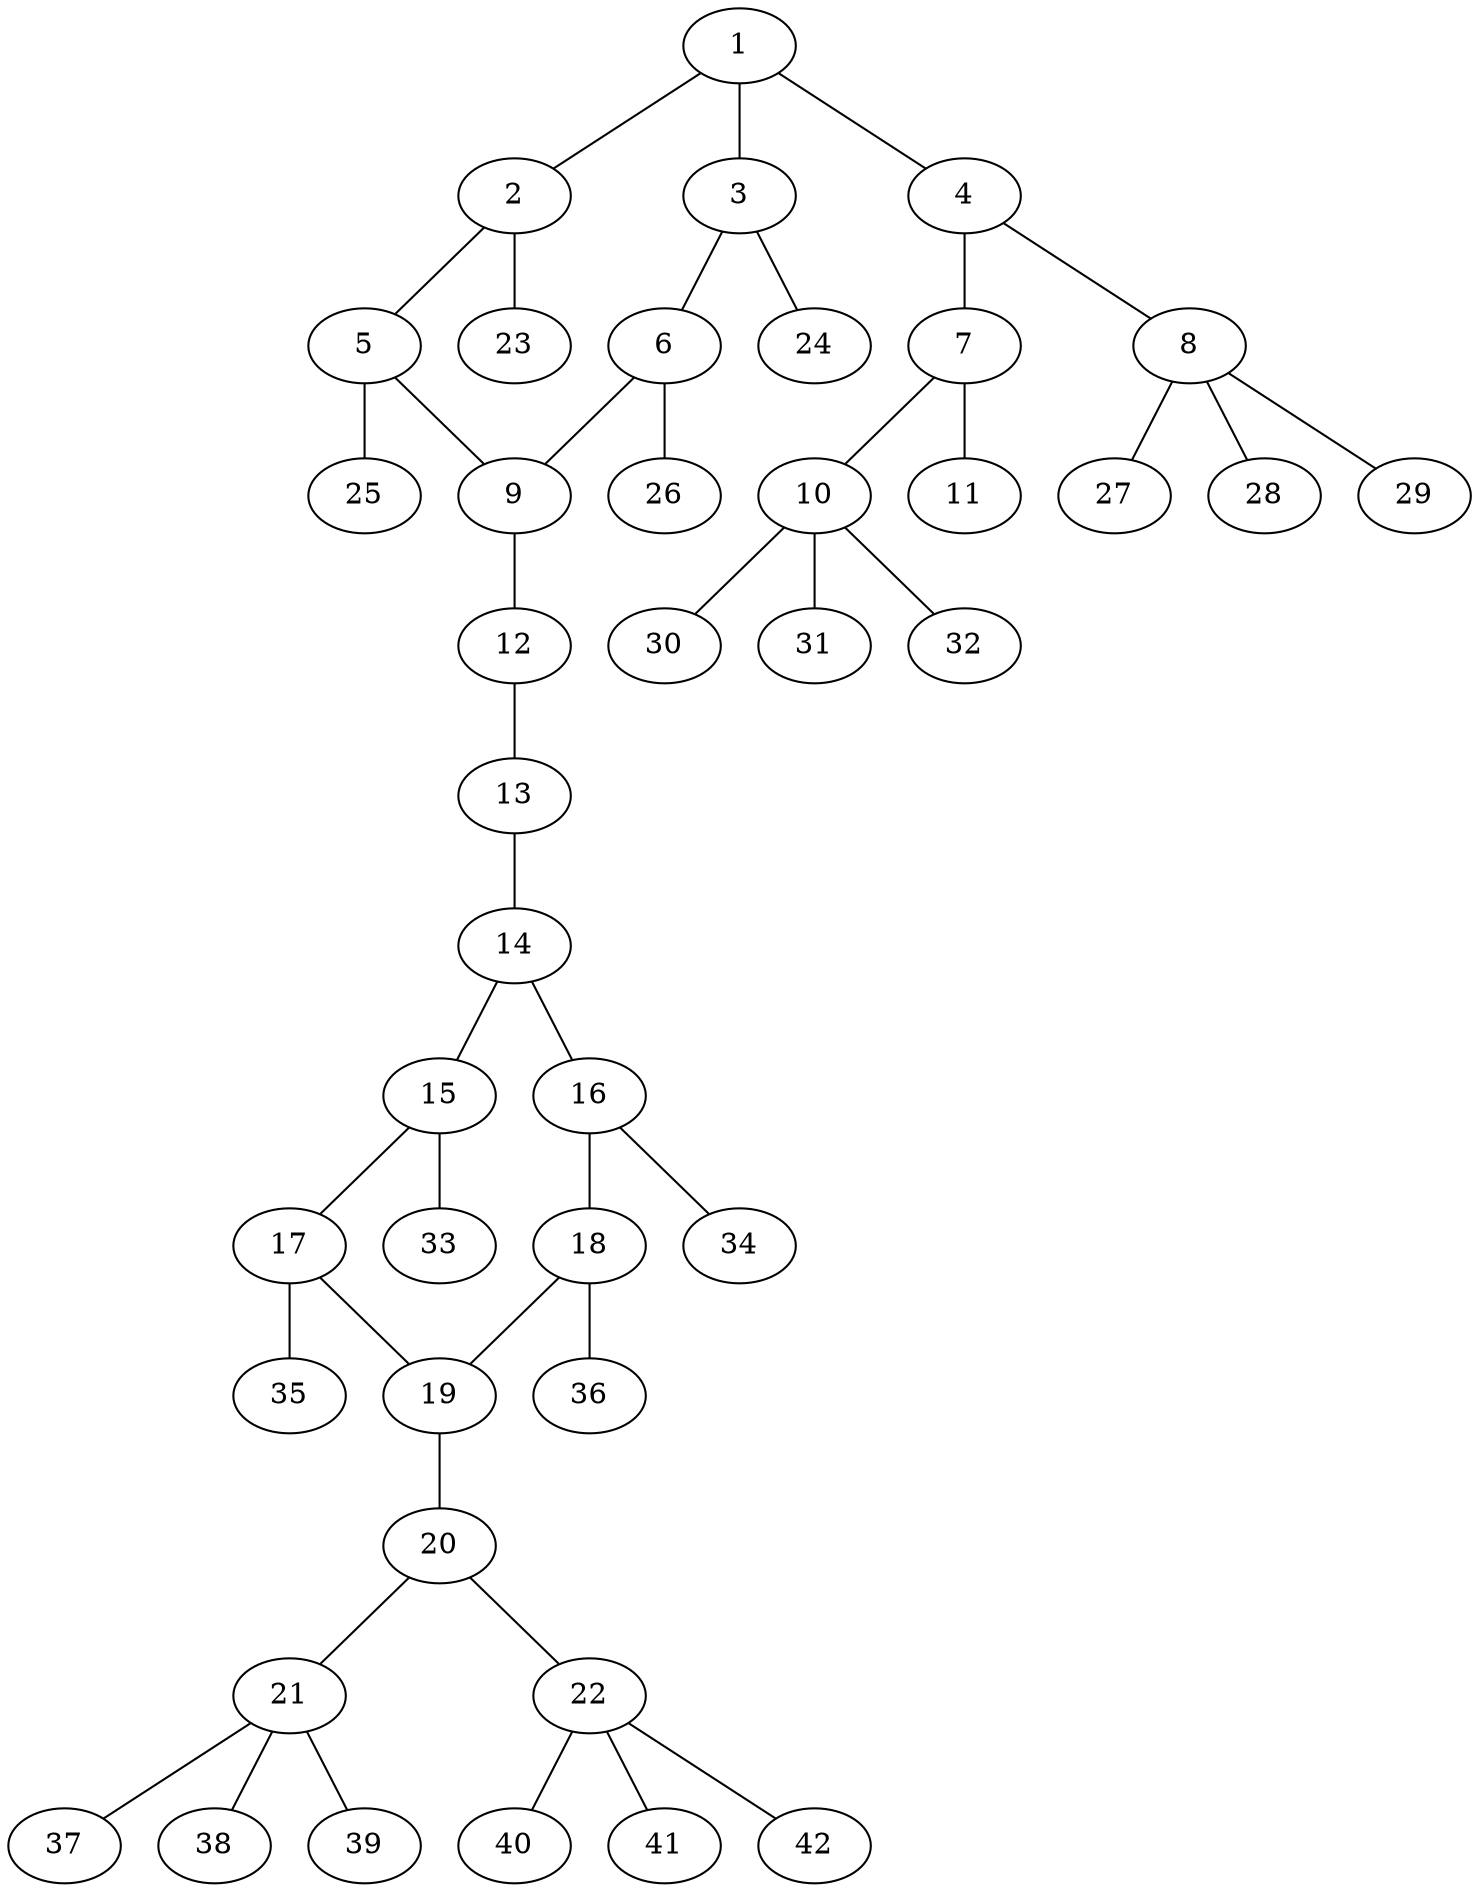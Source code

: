 graph molecule_1159 {
	1	 [chem=C];
	2	 [chem=C];
	1 -- 2	 [valence=1];
	3	 [chem=C];
	1 -- 3	 [valence=2];
	4	 [chem=N];
	1 -- 4	 [valence=1];
	5	 [chem=C];
	2 -- 5	 [valence=2];
	23	 [chem=H];
	2 -- 23	 [valence=1];
	6	 [chem=C];
	3 -- 6	 [valence=1];
	24	 [chem=H];
	3 -- 24	 [valence=1];
	7	 [chem=C];
	4 -- 7	 [valence=1];
	8	 [chem=C];
	4 -- 8	 [valence=1];
	9	 [chem=C];
	5 -- 9	 [valence=1];
	25	 [chem=H];
	5 -- 25	 [valence=1];
	6 -- 9	 [valence=2];
	26	 [chem=H];
	6 -- 26	 [valence=1];
	10	 [chem=C];
	7 -- 10	 [valence=1];
	11	 [chem=O];
	7 -- 11	 [valence=2];
	27	 [chem=H];
	8 -- 27	 [valence=1];
	28	 [chem=H];
	8 -- 28	 [valence=1];
	29	 [chem=H];
	8 -- 29	 [valence=1];
	12	 [chem=N];
	9 -- 12	 [valence=1];
	30	 [chem=H];
	10 -- 30	 [valence=1];
	31	 [chem=H];
	10 -- 31	 [valence=1];
	32	 [chem=H];
	10 -- 32	 [valence=1];
	13	 [chem=N];
	12 -- 13	 [valence=2];
	14	 [chem=C];
	13 -- 14	 [valence=1];
	15	 [chem=C];
	14 -- 15	 [valence=2];
	16	 [chem=C];
	14 -- 16	 [valence=1];
	17	 [chem=C];
	15 -- 17	 [valence=1];
	33	 [chem=H];
	15 -- 33	 [valence=1];
	18	 [chem=C];
	16 -- 18	 [valence=2];
	34	 [chem=H];
	16 -- 34	 [valence=1];
	19	 [chem=C];
	17 -- 19	 [valence=2];
	35	 [chem=H];
	17 -- 35	 [valence=1];
	18 -- 19	 [valence=1];
	36	 [chem=H];
	18 -- 36	 [valence=1];
	20	 [chem=N];
	19 -- 20	 [valence=1];
	21	 [chem=C];
	20 -- 21	 [valence=1];
	22	 [chem=C];
	20 -- 22	 [valence=1];
	37	 [chem=H];
	21 -- 37	 [valence=1];
	38	 [chem=H];
	21 -- 38	 [valence=1];
	39	 [chem=H];
	21 -- 39	 [valence=1];
	40	 [chem=H];
	22 -- 40	 [valence=1];
	41	 [chem=H];
	22 -- 41	 [valence=1];
	42	 [chem=H];
	22 -- 42	 [valence=1];
}
